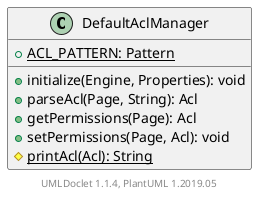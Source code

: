 @startuml

    class DefaultAclManager [[DefaultAclManager.html]] {
        {static} +ACL_PATTERN: Pattern
        +initialize(Engine, Properties): void
        +parseAcl(Page, String): Acl
        +getPermissions(Page): Acl
        +setPermissions(Page, Acl): void
        {static} #printAcl(Acl): String
    }


    center footer UMLDoclet 1.1.4, PlantUML 1.2019.05
@enduml
